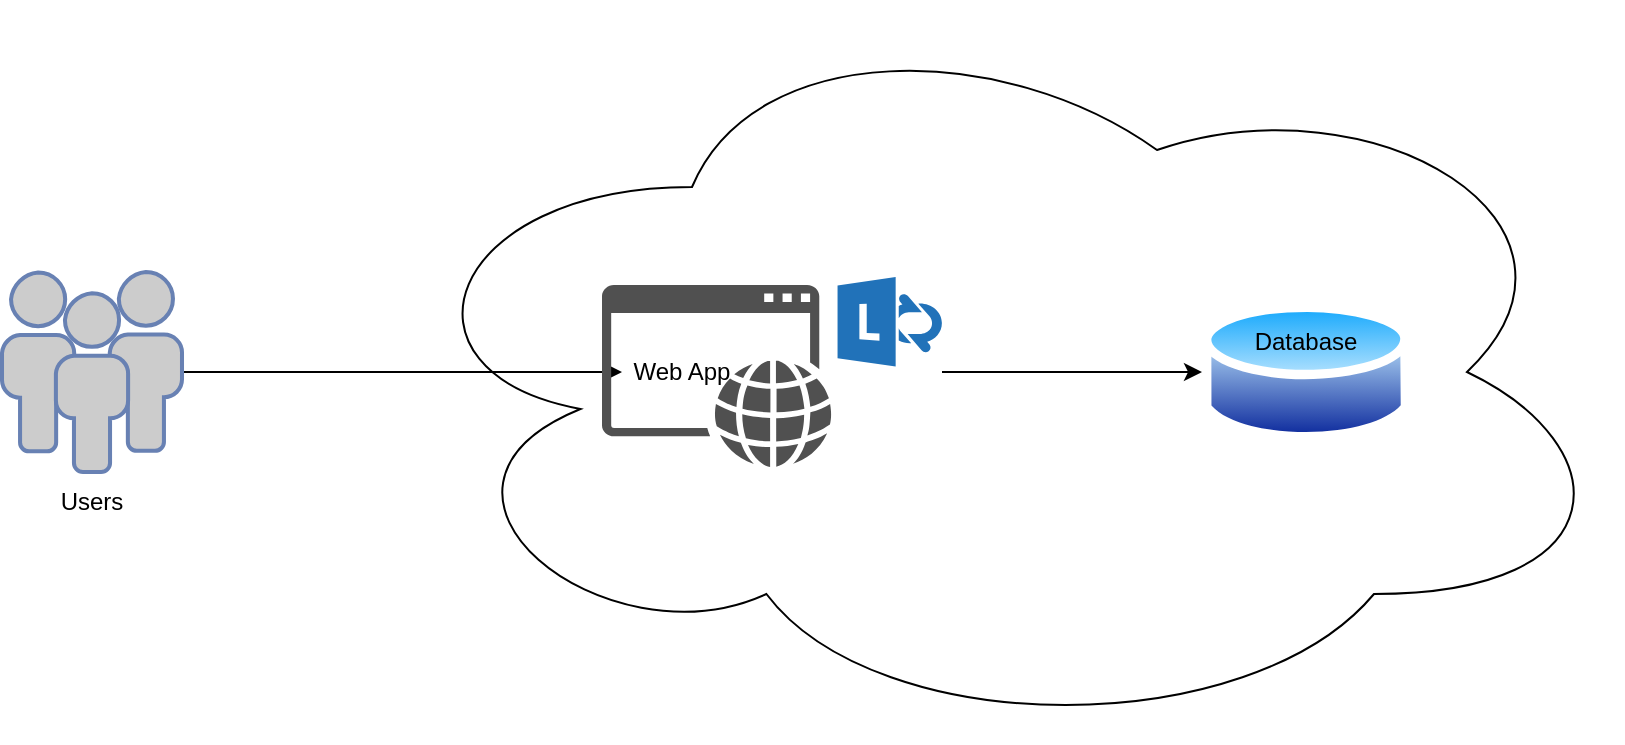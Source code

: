 <mxfile version="26.1.1">
  <diagram name="Page-1" id="b6HSXaWkZ8W_aBNLuT78">
    <mxGraphModel dx="2008" dy="1230" grid="1" gridSize="10" guides="1" tooltips="1" connect="1" arrows="1" fold="1" page="1" pageScale="1" pageWidth="850" pageHeight="1100" math="0" shadow="0">
      <root>
        <mxCell id="0" />
        <mxCell id="1" parent="0" />
        <mxCell id="UJaAA_i-1uLcLIzVgifz-2" value="" style="ellipse;shape=cloud;whiteSpace=wrap;html=1;" vertex="1" parent="1">
          <mxGeometry x="210" y="45" width="620" height="370" as="geometry" />
        </mxCell>
        <mxCell id="UJaAA_i-1uLcLIzVgifz-7" style="edgeStyle=orthogonalEdgeStyle;rounded=0;orthogonalLoop=1;jettySize=auto;html=1;" edge="1" parent="1" source="UJaAA_i-1uLcLIzVgifz-1" target="UJaAA_i-1uLcLIzVgifz-4">
          <mxGeometry relative="1" as="geometry" />
        </mxCell>
        <mxCell id="UJaAA_i-1uLcLIzVgifz-1" value="" style="fontColor=#0066CC;verticalAlign=top;verticalLabelPosition=bottom;labelPosition=center;align=center;html=1;outlineConnect=0;fillColor=#CCCCCC;strokeColor=#6881B3;gradientColor=none;gradientDirection=north;strokeWidth=2;shape=mxgraph.networks.users;" vertex="1" parent="1">
          <mxGeometry x="20" y="180" width="90" height="100" as="geometry" />
        </mxCell>
        <mxCell id="UJaAA_i-1uLcLIzVgifz-9" style="edgeStyle=orthogonalEdgeStyle;rounded=0;orthogonalLoop=1;jettySize=auto;html=1;" edge="1" parent="1" source="UJaAA_i-1uLcLIzVgifz-3" target="UJaAA_i-1uLcLIzVgifz-8">
          <mxGeometry relative="1" as="geometry" />
        </mxCell>
        <mxCell id="UJaAA_i-1uLcLIzVgifz-3" value="" style="sketch=0;pointerEvents=1;shadow=0;dashed=0;html=1;strokeColor=none;fillColor=#505050;labelPosition=center;verticalLabelPosition=bottom;verticalAlign=top;outlineConnect=0;align=center;shape=mxgraph.office.services.lync_web_app_client;" vertex="1" parent="1">
          <mxGeometry x="320" y="182.5" width="170" height="95" as="geometry" />
        </mxCell>
        <mxCell id="UJaAA_i-1uLcLIzVgifz-4" value="Web App" style="text;html=1;align=center;verticalAlign=middle;whiteSpace=wrap;rounded=0;" vertex="1" parent="1">
          <mxGeometry x="330" y="215" width="60" height="30" as="geometry" />
        </mxCell>
        <mxCell id="UJaAA_i-1uLcLIzVgifz-8" value="" style="image;aspect=fixed;perimeter=ellipsePerimeter;html=1;align=center;shadow=0;dashed=0;spacingTop=3;image=img/lib/active_directory/database.svg;" vertex="1" parent="1">
          <mxGeometry x="620" y="191.5" width="104.05" height="77" as="geometry" />
        </mxCell>
        <mxCell id="UJaAA_i-1uLcLIzVgifz-10" value="Database" style="text;html=1;align=center;verticalAlign=middle;whiteSpace=wrap;rounded=0;" vertex="1" parent="1">
          <mxGeometry x="642.03" y="200" width="60" height="30" as="geometry" />
        </mxCell>
        <mxCell id="UJaAA_i-1uLcLIzVgifz-11" value="Users" style="text;html=1;align=center;verticalAlign=middle;whiteSpace=wrap;rounded=0;" vertex="1" parent="1">
          <mxGeometry x="35" y="280" width="60" height="30" as="geometry" />
        </mxCell>
      </root>
    </mxGraphModel>
  </diagram>
</mxfile>
